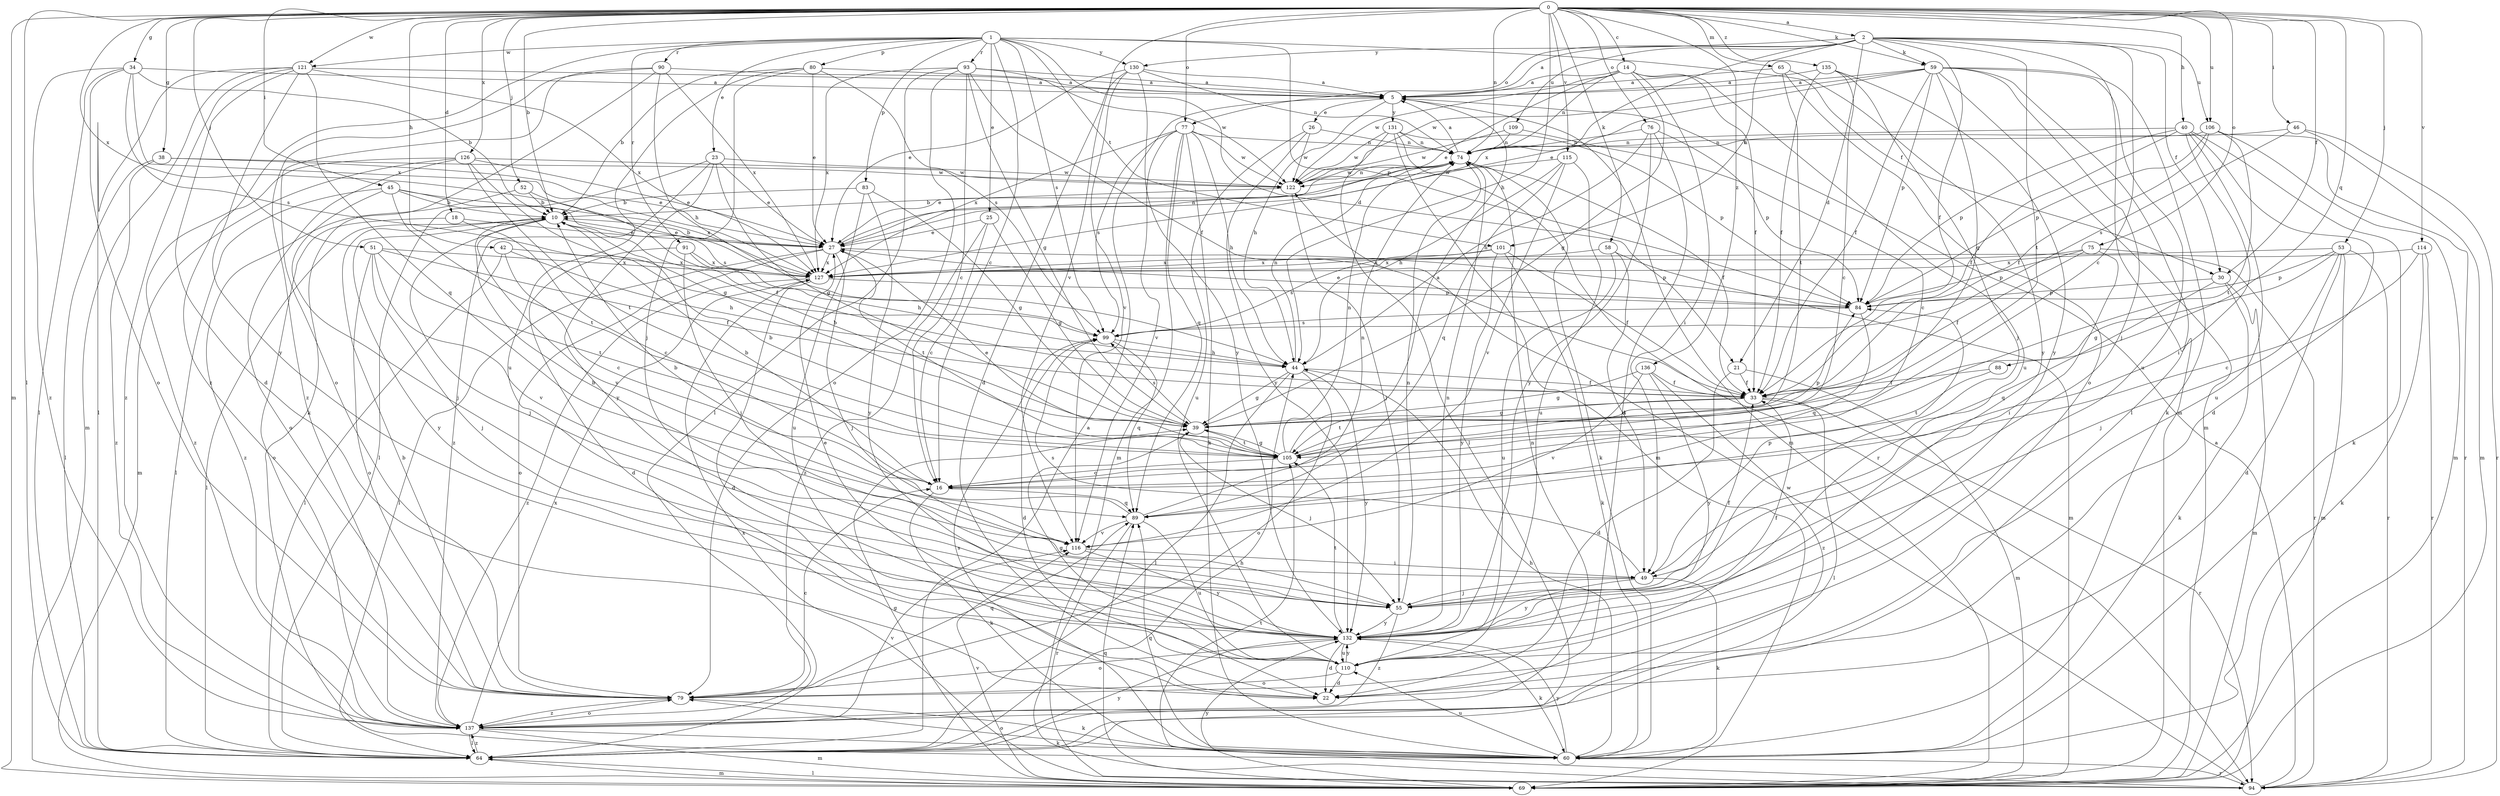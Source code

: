strict digraph  {
0;
1;
2;
5;
10;
14;
16;
18;
21;
22;
23;
25;
26;
27;
30;
33;
34;
38;
39;
40;
42;
44;
45;
46;
49;
51;
52;
53;
55;
58;
59;
60;
64;
65;
69;
74;
75;
76;
77;
79;
80;
83;
84;
88;
89;
90;
91;
93;
94;
99;
101;
105;
106;
109;
110;
114;
115;
116;
121;
122;
126;
127;
130;
131;
132;
135;
136;
137;
0 -> 2  [label=a];
0 -> 10  [label=b];
0 -> 14  [label=c];
0 -> 18  [label=d];
0 -> 30  [label=f];
0 -> 34  [label=g];
0 -> 38  [label=g];
0 -> 40  [label=h];
0 -> 42  [label=h];
0 -> 44  [label=h];
0 -> 45  [label=i];
0 -> 46  [label=i];
0 -> 51  [label=j];
0 -> 52  [label=j];
0 -> 53  [label=j];
0 -> 58  [label=k];
0 -> 59  [label=k];
0 -> 64  [label=l];
0 -> 65  [label=m];
0 -> 69  [label=m];
0 -> 74  [label=n];
0 -> 75  [label=o];
0 -> 76  [label=o];
0 -> 77  [label=o];
0 -> 88  [label=q];
0 -> 106  [label=u];
0 -> 114  [label=v];
0 -> 115  [label=v];
0 -> 116  [label=v];
0 -> 121  [label=w];
0 -> 126  [label=x];
0 -> 127  [label=x];
0 -> 135  [label=z];
0 -> 136  [label=z];
1 -> 16  [label=c];
1 -> 21  [label=d];
1 -> 23  [label=e];
1 -> 25  [label=e];
1 -> 30  [label=f];
1 -> 80  [label=p];
1 -> 83  [label=p];
1 -> 84  [label=p];
1 -> 90  [label=r];
1 -> 91  [label=r];
1 -> 93  [label=r];
1 -> 99  [label=s];
1 -> 101  [label=t];
1 -> 121  [label=w];
1 -> 130  [label=y];
1 -> 137  [label=z];
2 -> 5  [label=a];
2 -> 16  [label=c];
2 -> 21  [label=d];
2 -> 30  [label=f];
2 -> 33  [label=f];
2 -> 59  [label=k];
2 -> 69  [label=m];
2 -> 77  [label=o];
2 -> 101  [label=t];
2 -> 105  [label=t];
2 -> 106  [label=u];
2 -> 109  [label=u];
2 -> 127  [label=x];
2 -> 130  [label=y];
5 -> 26  [label=e];
5 -> 44  [label=h];
5 -> 69  [label=m];
5 -> 131  [label=y];
10 -> 27  [label=e];
10 -> 55  [label=j];
10 -> 64  [label=l];
10 -> 116  [label=v];
10 -> 132  [label=y];
14 -> 5  [label=a];
14 -> 27  [label=e];
14 -> 33  [label=f];
14 -> 39  [label=g];
14 -> 49  [label=i];
14 -> 74  [label=n];
14 -> 110  [label=u];
14 -> 122  [label=w];
16 -> 10  [label=b];
16 -> 60  [label=k];
16 -> 89  [label=q];
18 -> 16  [label=c];
18 -> 27  [label=e];
18 -> 79  [label=o];
21 -> 22  [label=d];
21 -> 33  [label=f];
21 -> 69  [label=m];
23 -> 27  [label=e];
23 -> 39  [label=g];
23 -> 64  [label=l];
23 -> 122  [label=w];
23 -> 132  [label=y];
23 -> 137  [label=z];
25 -> 16  [label=c];
25 -> 27  [label=e];
25 -> 39  [label=g];
25 -> 137  [label=z];
26 -> 74  [label=n];
26 -> 110  [label=u];
26 -> 122  [label=w];
26 -> 132  [label=y];
27 -> 10  [label=b];
27 -> 55  [label=j];
27 -> 64  [label=l];
27 -> 74  [label=n];
27 -> 79  [label=o];
27 -> 84  [label=p];
27 -> 105  [label=t];
27 -> 127  [label=x];
30 -> 60  [label=k];
30 -> 69  [label=m];
30 -> 84  [label=p];
30 -> 89  [label=q];
33 -> 39  [label=g];
33 -> 64  [label=l];
33 -> 94  [label=r];
33 -> 105  [label=t];
34 -> 5  [label=a];
34 -> 10  [label=b];
34 -> 64  [label=l];
34 -> 79  [label=o];
34 -> 99  [label=s];
34 -> 127  [label=x];
34 -> 137  [label=z];
38 -> 27  [label=e];
38 -> 64  [label=l];
38 -> 122  [label=w];
38 -> 137  [label=z];
39 -> 10  [label=b];
39 -> 55  [label=j];
39 -> 99  [label=s];
39 -> 105  [label=t];
40 -> 22  [label=d];
40 -> 33  [label=f];
40 -> 49  [label=i];
40 -> 60  [label=k];
40 -> 74  [label=n];
40 -> 84  [label=p];
40 -> 110  [label=u];
42 -> 16  [label=c];
42 -> 44  [label=h];
42 -> 64  [label=l];
42 -> 127  [label=x];
44 -> 33  [label=f];
44 -> 39  [label=g];
44 -> 64  [label=l];
44 -> 74  [label=n];
44 -> 79  [label=o];
44 -> 132  [label=y];
45 -> 10  [label=b];
45 -> 55  [label=j];
45 -> 64  [label=l];
45 -> 99  [label=s];
45 -> 105  [label=t];
45 -> 127  [label=x];
46 -> 69  [label=m];
46 -> 74  [label=n];
46 -> 94  [label=r];
46 -> 99  [label=s];
49 -> 55  [label=j];
49 -> 60  [label=k];
49 -> 84  [label=p];
49 -> 99  [label=s];
49 -> 132  [label=y];
51 -> 33  [label=f];
51 -> 55  [label=j];
51 -> 79  [label=o];
51 -> 105  [label=t];
51 -> 116  [label=v];
51 -> 127  [label=x];
52 -> 10  [label=b];
52 -> 33  [label=f];
52 -> 137  [label=z];
53 -> 22  [label=d];
53 -> 39  [label=g];
53 -> 55  [label=j];
53 -> 69  [label=m];
53 -> 84  [label=p];
53 -> 94  [label=r];
53 -> 127  [label=x];
55 -> 33  [label=f];
55 -> 74  [label=n];
55 -> 132  [label=y];
55 -> 137  [label=z];
58 -> 49  [label=i];
58 -> 69  [label=m];
58 -> 110  [label=u];
58 -> 127  [label=x];
59 -> 5  [label=a];
59 -> 27  [label=e];
59 -> 33  [label=f];
59 -> 39  [label=g];
59 -> 55  [label=j];
59 -> 60  [label=k];
59 -> 64  [label=l];
59 -> 69  [label=m];
59 -> 84  [label=p];
59 -> 110  [label=u];
59 -> 122  [label=w];
60 -> 44  [label=h];
60 -> 79  [label=o];
60 -> 89  [label=q];
60 -> 94  [label=r];
60 -> 99  [label=s];
60 -> 110  [label=u];
60 -> 132  [label=y];
64 -> 5  [label=a];
64 -> 44  [label=h];
64 -> 69  [label=m];
64 -> 132  [label=y];
64 -> 137  [label=z];
65 -> 5  [label=a];
65 -> 79  [label=o];
65 -> 105  [label=t];
65 -> 132  [label=y];
69 -> 39  [label=g];
69 -> 64  [label=l];
69 -> 116  [label=v];
69 -> 132  [label=y];
74 -> 5  [label=a];
74 -> 27  [label=e];
74 -> 33  [label=f];
74 -> 60  [label=k];
74 -> 122  [label=w];
75 -> 33  [label=f];
75 -> 49  [label=i];
75 -> 84  [label=p];
75 -> 94  [label=r];
75 -> 127  [label=x];
76 -> 22  [label=d];
76 -> 44  [label=h];
76 -> 74  [label=n];
76 -> 84  [label=p];
76 -> 132  [label=y];
77 -> 44  [label=h];
77 -> 60  [label=k];
77 -> 69  [label=m];
77 -> 74  [label=n];
77 -> 89  [label=q];
77 -> 99  [label=s];
77 -> 116  [label=v];
77 -> 122  [label=w];
77 -> 127  [label=x];
79 -> 10  [label=b];
79 -> 16  [label=c];
79 -> 60  [label=k];
79 -> 89  [label=q];
79 -> 137  [label=z];
80 -> 5  [label=a];
80 -> 10  [label=b];
80 -> 27  [label=e];
80 -> 55  [label=j];
80 -> 99  [label=s];
80 -> 110  [label=u];
83 -> 10  [label=b];
83 -> 39  [label=g];
83 -> 110  [label=u];
83 -> 132  [label=y];
84 -> 27  [label=e];
84 -> 89  [label=q];
84 -> 99  [label=s];
88 -> 33  [label=f];
88 -> 105  [label=t];
89 -> 10  [label=b];
89 -> 74  [label=n];
89 -> 94  [label=r];
89 -> 110  [label=u];
89 -> 116  [label=v];
90 -> 5  [label=a];
90 -> 44  [label=h];
90 -> 60  [label=k];
90 -> 79  [label=o];
90 -> 127  [label=x];
90 -> 137  [label=z];
91 -> 22  [label=d];
91 -> 44  [label=h];
91 -> 49  [label=i];
91 -> 127  [label=x];
93 -> 5  [label=a];
93 -> 16  [label=c];
93 -> 33  [label=f];
93 -> 39  [label=g];
93 -> 64  [label=l];
93 -> 79  [label=o];
93 -> 122  [label=w];
93 -> 127  [label=x];
94 -> 5  [label=a];
94 -> 89  [label=q];
94 -> 105  [label=t];
94 -> 122  [label=w];
94 -> 127  [label=x];
99 -> 22  [label=d];
99 -> 44  [label=h];
99 -> 89  [label=q];
101 -> 33  [label=f];
101 -> 60  [label=k];
101 -> 99  [label=s];
101 -> 127  [label=x];
101 -> 132  [label=y];
105 -> 5  [label=a];
105 -> 10  [label=b];
105 -> 16  [label=c];
105 -> 27  [label=e];
105 -> 39  [label=g];
105 -> 74  [label=n];
105 -> 84  [label=p];
106 -> 33  [label=f];
106 -> 69  [label=m];
106 -> 74  [label=n];
106 -> 84  [label=p];
106 -> 94  [label=r];
106 -> 105  [label=t];
109 -> 16  [label=c];
109 -> 74  [label=n];
109 -> 122  [label=w];
110 -> 22  [label=d];
110 -> 39  [label=g];
110 -> 79  [label=o];
110 -> 132  [label=y];
114 -> 16  [label=c];
114 -> 60  [label=k];
114 -> 94  [label=r];
114 -> 127  [label=x];
115 -> 44  [label=h];
115 -> 89  [label=q];
115 -> 110  [label=u];
115 -> 116  [label=v];
115 -> 122  [label=w];
116 -> 10  [label=b];
116 -> 49  [label=i];
116 -> 132  [label=y];
121 -> 5  [label=a];
121 -> 22  [label=d];
121 -> 64  [label=l];
121 -> 69  [label=m];
121 -> 89  [label=q];
121 -> 127  [label=x];
121 -> 132  [label=y];
121 -> 137  [label=z];
122 -> 10  [label=b];
122 -> 55  [label=j];
122 -> 74  [label=n];
126 -> 27  [label=e];
126 -> 39  [label=g];
126 -> 69  [label=m];
126 -> 79  [label=o];
126 -> 105  [label=t];
126 -> 122  [label=w];
126 -> 137  [label=z];
127 -> 22  [label=d];
127 -> 84  [label=p];
127 -> 137  [label=z];
130 -> 5  [label=a];
130 -> 22  [label=d];
130 -> 27  [label=e];
130 -> 74  [label=n];
130 -> 116  [label=v];
130 -> 132  [label=y];
131 -> 64  [label=l];
131 -> 69  [label=m];
131 -> 74  [label=n];
131 -> 84  [label=p];
131 -> 94  [label=r];
131 -> 122  [label=w];
132 -> 22  [label=d];
132 -> 27  [label=e];
132 -> 33  [label=f];
132 -> 60  [label=k];
132 -> 74  [label=n];
132 -> 79  [label=o];
132 -> 105  [label=t];
132 -> 110  [label=u];
135 -> 5  [label=a];
135 -> 16  [label=c];
135 -> 33  [label=f];
135 -> 55  [label=j];
135 -> 132  [label=y];
136 -> 33  [label=f];
136 -> 39  [label=g];
136 -> 116  [label=v];
136 -> 132  [label=y];
136 -> 137  [label=z];
137 -> 60  [label=k];
137 -> 64  [label=l];
137 -> 69  [label=m];
137 -> 74  [label=n];
137 -> 79  [label=o];
137 -> 116  [label=v];
137 -> 127  [label=x];
}
